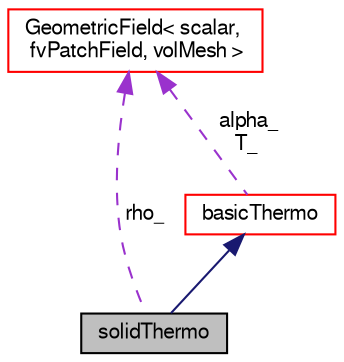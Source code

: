 digraph "solidThermo"
{
  bgcolor="transparent";
  edge [fontname="FreeSans",fontsize="10",labelfontname="FreeSans",labelfontsize="10"];
  node [fontname="FreeSans",fontsize="10",shape=record];
  Node19 [label="solidThermo",height=0.2,width=0.4,color="black", fillcolor="grey75", style="filled", fontcolor="black"];
  Node20 -> Node19 [dir="back",color="midnightblue",fontsize="10",style="solid",fontname="FreeSans"];
  Node20 [label="basicThermo",height=0.2,width=0.4,color="red",URL="$a29734.html",tooltip="Abstract base-class for fluid and solid thermodynamic properties. "];
  Node42 -> Node20 [dir="back",color="darkorchid3",fontsize="10",style="dashed",label=" alpha_\nT_" ,fontname="FreeSans"];
  Node42 [label="GeometricField\< scalar,\l fvPatchField, volMesh \>",height=0.2,width=0.4,color="red",URL="$a22434.html"];
  Node42 -> Node19 [dir="back",color="darkorchid3",fontsize="10",style="dashed",label=" rho_" ,fontname="FreeSans"];
}
